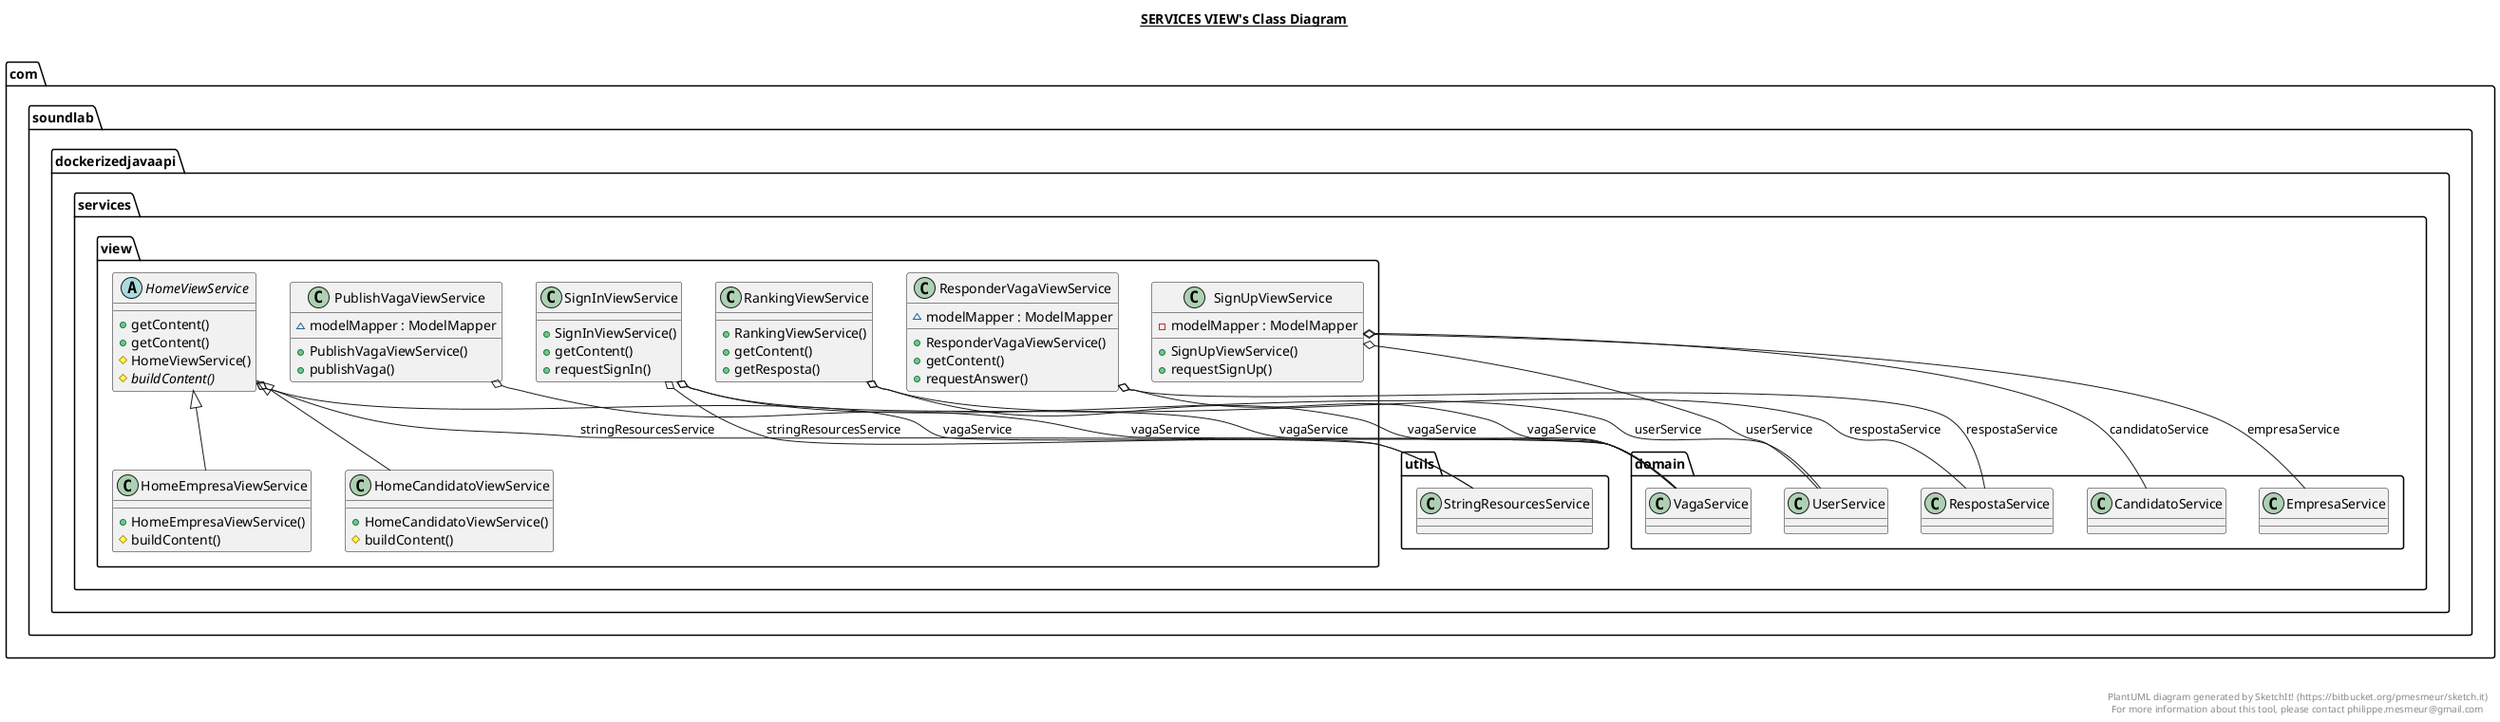 @startuml

title __SERVICES VIEW's Class Diagram__\n

  namespace com.soundlab.dockerizedjavaapi {
    namespace services.view {
        class com.soundlab.dockerizedjavaapi.services.view.HomeCandidatoViewService {
            + HomeCandidatoViewService()
            # buildContent()
        }
    }
  }
  

  namespace com.soundlab.dockerizedjavaapi {
    namespace services.view {
        class com.soundlab.dockerizedjavaapi.services.view.HomeEmpresaViewService {
            + HomeEmpresaViewService()
            # buildContent()
        }
    }
  }
  

  namespace com.soundlab.dockerizedjavaapi {
    namespace services.view {
        abstract class com.soundlab.dockerizedjavaapi.services.view.HomeViewService {
            + getContent()
            + getContent()
            # HomeViewService()
            {abstract} # buildContent()
        }
    }
  }
  

  namespace com.soundlab.dockerizedjavaapi {
    namespace services.view {
        class com.soundlab.dockerizedjavaapi.services.view.PublishVagaViewService {
            ~ modelMapper : ModelMapper
            + PublishVagaViewService()
            + publishVaga()
        }
    }
  }
  

  namespace com.soundlab.dockerizedjavaapi {
    namespace services.view {
        class com.soundlab.dockerizedjavaapi.services.view.RankingViewService {
            + RankingViewService()
            + getContent()
            + getResposta()
        }
    }
  }
  

  namespace com.soundlab.dockerizedjavaapi {
    namespace services.view {
        class com.soundlab.dockerizedjavaapi.services.view.ResponderVagaViewService {
            ~ modelMapper : ModelMapper
            + ResponderVagaViewService()
            + getContent()
            + requestAnswer()
        }
    }
  }
  

  namespace com.soundlab.dockerizedjavaapi {
    namespace services.view {
        class com.soundlab.dockerizedjavaapi.services.view.SignInViewService {
            + SignInViewService()
            + getContent()
            + requestSignIn()
        }
    }
  }
  

  namespace com.soundlab.dockerizedjavaapi {
    namespace services.view {
        class com.soundlab.dockerizedjavaapi.services.view.SignUpViewService {
            - modelMapper : ModelMapper
            + SignUpViewService()
            + requestSignUp()
        }
    }
  }
  

  com.soundlab.dockerizedjavaapi.services.view.HomeCandidatoViewService -up-|> com.soundlab.dockerizedjavaapi.services.view.HomeViewService
  com.soundlab.dockerizedjavaapi.services.view.HomeEmpresaViewService -up-|> com.soundlab.dockerizedjavaapi.services.view.HomeViewService
  com.soundlab.dockerizedjavaapi.services.view.HomeViewService o-- com.soundlab.dockerizedjavaapi.services.utils.StringResourcesService : stringResourcesService
  com.soundlab.dockerizedjavaapi.services.view.HomeViewService o-- com.soundlab.dockerizedjavaapi.services.domain.VagaService : vagaService
  com.soundlab.dockerizedjavaapi.services.view.PublishVagaViewService o-- com.soundlab.dockerizedjavaapi.services.domain.VagaService : vagaService
  com.soundlab.dockerizedjavaapi.services.view.RankingViewService o-- com.soundlab.dockerizedjavaapi.services.domain.RespostaService : respostaService
  com.soundlab.dockerizedjavaapi.services.view.RankingViewService o-- com.soundlab.dockerizedjavaapi.services.domain.VagaService : vagaService
  com.soundlab.dockerizedjavaapi.services.view.ResponderVagaViewService o-- com.soundlab.dockerizedjavaapi.services.domain.RespostaService : respostaService
  com.soundlab.dockerizedjavaapi.services.view.ResponderVagaViewService o-- com.soundlab.dockerizedjavaapi.services.domain.VagaService : vagaService
  com.soundlab.dockerizedjavaapi.services.view.SignInViewService o-- com.soundlab.dockerizedjavaapi.services.utils.StringResourcesService : stringResourcesService
  com.soundlab.dockerizedjavaapi.services.view.SignInViewService o-- com.soundlab.dockerizedjavaapi.services.domain.UserService : userService
  com.soundlab.dockerizedjavaapi.services.view.SignInViewService o-- com.soundlab.dockerizedjavaapi.services.domain.VagaService : vagaService
  com.soundlab.dockerizedjavaapi.services.view.SignUpViewService o-- com.soundlab.dockerizedjavaapi.services.domain.CandidatoService : candidatoService
  com.soundlab.dockerizedjavaapi.services.view.SignUpViewService o-- com.soundlab.dockerizedjavaapi.services.domain.EmpresaService : empresaService
  com.soundlab.dockerizedjavaapi.services.view.SignUpViewService o-- com.soundlab.dockerizedjavaapi.services.domain.UserService : userService


right footer


PlantUML diagram generated by SketchIt! (https://bitbucket.org/pmesmeur/sketch.it)
For more information about this tool, please contact philippe.mesmeur@gmail.com
endfooter

@enduml

